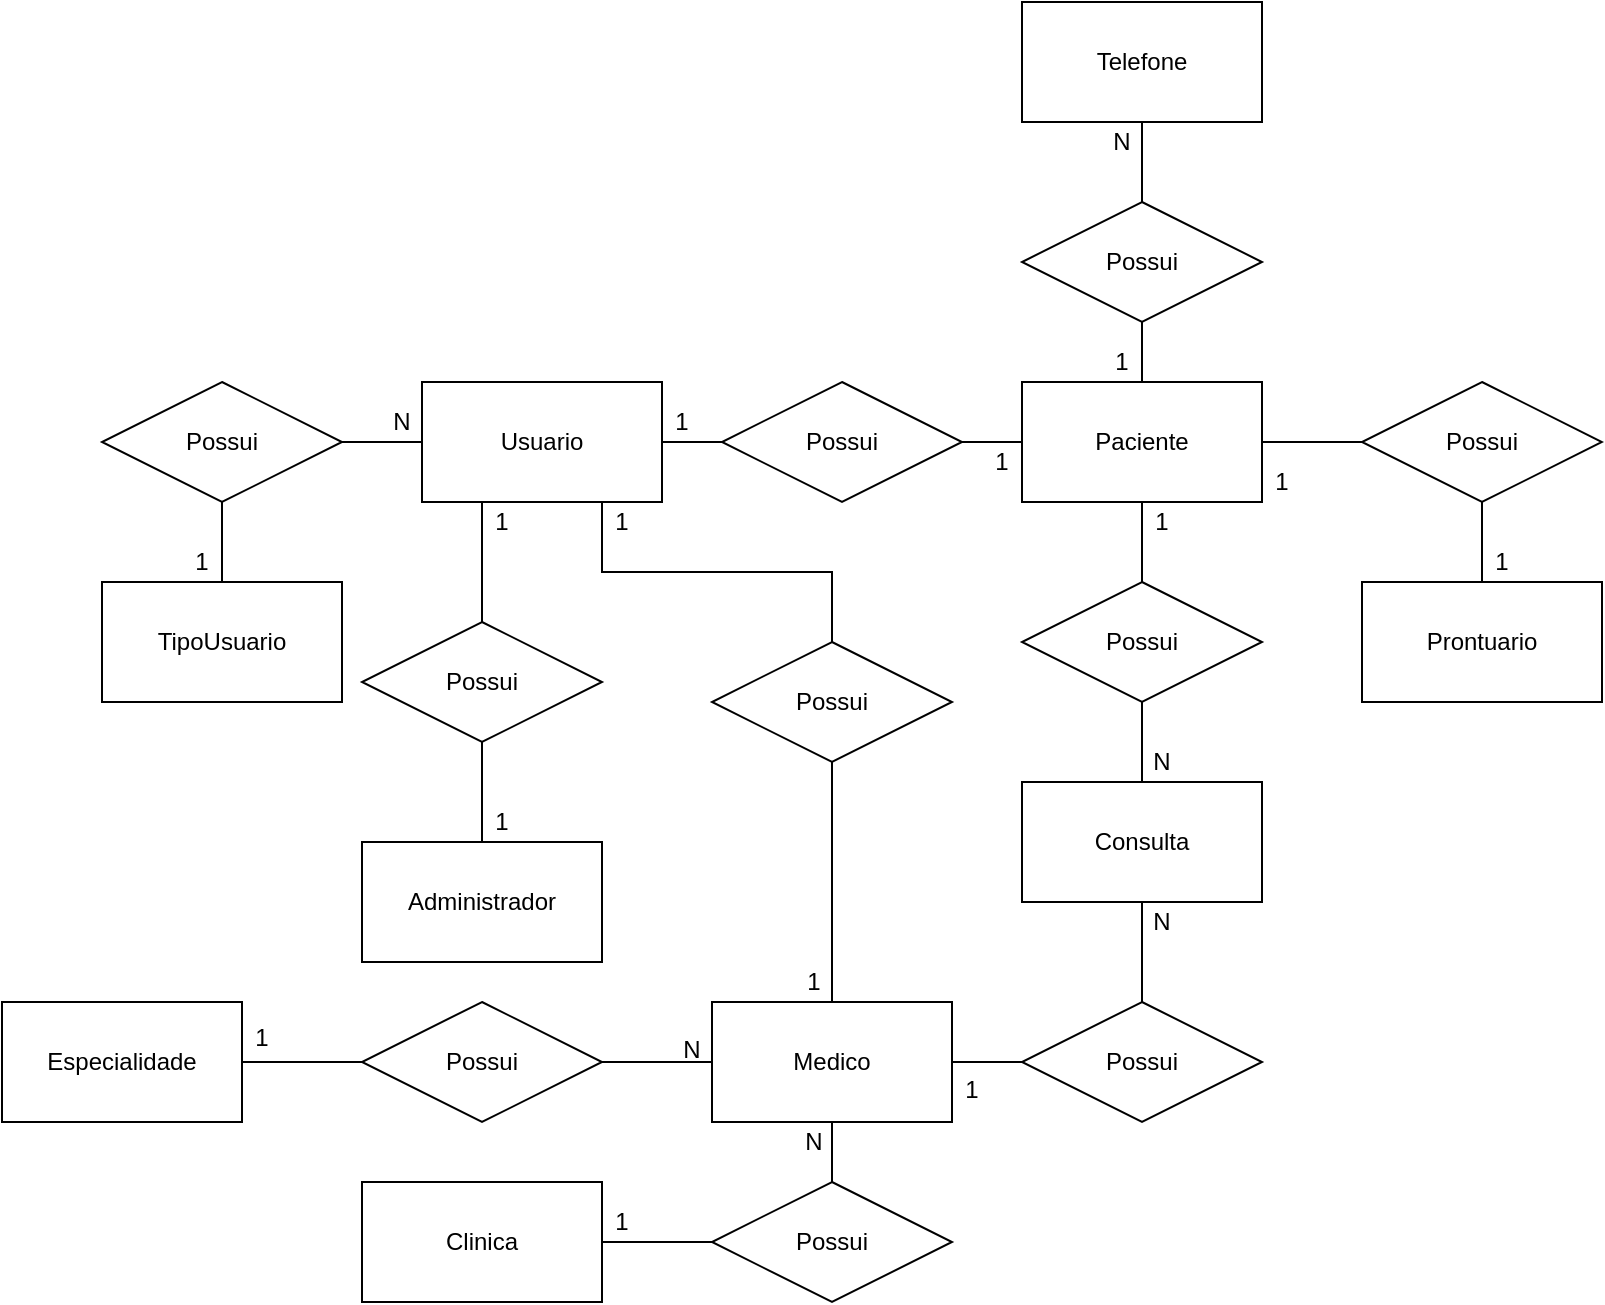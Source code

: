 <mxfile version="15.2.9" type="device" pages="2"><diagram id="CRH00cqZpjelqlaNUx9W" name="Conceitual"><mxGraphModel dx="1038" dy="1406" grid="1" gridSize="10" guides="1" tooltips="1" connect="1" arrows="1" fold="1" page="1" pageScale="1" pageWidth="1169" pageHeight="827" background="#ffffff" math="0" shadow="0"><root><mxCell id="0"/><mxCell id="1" parent="0"/><mxCell id="_Y_zSE_eMV2i-hCMlSyX-4" style="edgeStyle=orthogonalEdgeStyle;rounded=0;orthogonalLoop=1;jettySize=auto;html=1;endArrow=none;endFill=0;" parent="1" source="_Y_zSE_eMV2i-hCMlSyX-1" target="_Y_zSE_eMV2i-hCMlSyX-3" edge="1"><mxGeometry relative="1" as="geometry"/></mxCell><mxCell id="_Y_zSE_eMV2i-hCMlSyX-15" style="edgeStyle=orthogonalEdgeStyle;rounded=0;orthogonalLoop=1;jettySize=auto;html=1;entryX=0;entryY=0.5;entryDx=0;entryDy=0;endArrow=none;endFill=0;" parent="1" source="_Y_zSE_eMV2i-hCMlSyX-1" target="_Y_zSE_eMV2i-hCMlSyX-10" edge="1"><mxGeometry relative="1" as="geometry"/></mxCell><mxCell id="_Y_zSE_eMV2i-hCMlSyX-1" value="Paciente" style="rounded=0;whiteSpace=wrap;html=1;" parent="1" vertex="1"><mxGeometry x="600" y="70" width="120" height="60" as="geometry"/></mxCell><mxCell id="_Y_zSE_eMV2i-hCMlSyX-6" style="edgeStyle=orthogonalEdgeStyle;rounded=0;orthogonalLoop=1;jettySize=auto;html=1;exitX=0.5;exitY=1;exitDx=0;exitDy=0;endArrow=none;endFill=0;" parent="1" source="_Y_zSE_eMV2i-hCMlSyX-3" target="_Y_zSE_eMV2i-hCMlSyX-5" edge="1"><mxGeometry relative="1" as="geometry"/></mxCell><mxCell id="_Y_zSE_eMV2i-hCMlSyX-3" value="Possui" style="shape=rhombus;perimeter=rhombusPerimeter;whiteSpace=wrap;html=1;align=center;" parent="1" vertex="1"><mxGeometry x="600" y="170" width="120" height="60" as="geometry"/></mxCell><mxCell id="_Y_zSE_eMV2i-hCMlSyX-19" style="edgeStyle=orthogonalEdgeStyle;rounded=0;orthogonalLoop=1;jettySize=auto;html=1;exitX=0.5;exitY=1;exitDx=0;exitDy=0;entryX=0.5;entryY=0;entryDx=0;entryDy=0;endArrow=none;endFill=0;" parent="1" source="_Y_zSE_eMV2i-hCMlSyX-5" target="_Y_zSE_eMV2i-hCMlSyX-17" edge="1"><mxGeometry relative="1" as="geometry"/></mxCell><mxCell id="_Y_zSE_eMV2i-hCMlSyX-5" value="Consulta" style="rounded=0;whiteSpace=wrap;html=1;" parent="1" vertex="1"><mxGeometry x="600" y="270" width="120" height="60" as="geometry"/></mxCell><mxCell id="_Y_zSE_eMV2i-hCMlSyX-7" value="1" style="text;html=1;strokeColor=none;fillColor=none;align=center;verticalAlign=middle;whiteSpace=wrap;rounded=0;" parent="1" vertex="1"><mxGeometry x="660" y="130" width="20" height="20" as="geometry"/></mxCell><mxCell id="_Y_zSE_eMV2i-hCMlSyX-8" value="N" style="text;html=1;strokeColor=none;fillColor=none;align=center;verticalAlign=middle;whiteSpace=wrap;rounded=0;" parent="1" vertex="1"><mxGeometry x="660" y="250" width="20" height="20" as="geometry"/></mxCell><mxCell id="_Y_zSE_eMV2i-hCMlSyX-10" value="Possui" style="shape=rhombus;perimeter=rhombusPerimeter;whiteSpace=wrap;html=1;align=center;" parent="1" vertex="1"><mxGeometry x="770" y="70" width="120" height="60" as="geometry"/></mxCell><mxCell id="_Y_zSE_eMV2i-hCMlSyX-11" value="1" style="text;html=1;strokeColor=none;fillColor=none;align=center;verticalAlign=middle;whiteSpace=wrap;rounded=0;" parent="1" vertex="1"><mxGeometry x="830" y="150" width="20" height="20" as="geometry"/></mxCell><mxCell id="_Y_zSE_eMV2i-hCMlSyX-13" style="edgeStyle=orthogonalEdgeStyle;rounded=0;orthogonalLoop=1;jettySize=auto;html=1;exitX=0.5;exitY=0;exitDx=0;exitDy=0;endArrow=none;endFill=0;" parent="1" source="_Y_zSE_eMV2i-hCMlSyX-12" target="_Y_zSE_eMV2i-hCMlSyX-10" edge="1"><mxGeometry relative="1" as="geometry"/></mxCell><mxCell id="_Y_zSE_eMV2i-hCMlSyX-12" value="Prontuario" style="rounded=0;whiteSpace=wrap;html=1;" parent="1" vertex="1"><mxGeometry x="770" y="170" width="120" height="60" as="geometry"/></mxCell><mxCell id="_Y_zSE_eMV2i-hCMlSyX-14" value="1" style="text;html=1;strokeColor=none;fillColor=none;align=center;verticalAlign=middle;whiteSpace=wrap;rounded=0;" parent="1" vertex="1"><mxGeometry x="720" y="110" width="20" height="20" as="geometry"/></mxCell><mxCell id="_Y_zSE_eMV2i-hCMlSyX-31" style="edgeStyle=orthogonalEdgeStyle;rounded=0;orthogonalLoop=1;jettySize=auto;html=1;exitX=0;exitY=0.5;exitDx=0;exitDy=0;entryX=0;entryY=0;entryDx=0;entryDy=0;endArrow=none;endFill=0;" parent="1" source="_Y_zSE_eMV2i-hCMlSyX-17" target="_Y_zSE_eMV2i-hCMlSyX-23" edge="1"><mxGeometry relative="1" as="geometry"/></mxCell><mxCell id="_Y_zSE_eMV2i-hCMlSyX-17" value="Possui" style="shape=rhombus;perimeter=rhombusPerimeter;whiteSpace=wrap;html=1;align=center;" parent="1" vertex="1"><mxGeometry x="600" y="380" width="120" height="60" as="geometry"/></mxCell><mxCell id="mjekAyeOdQokTgsSQUsq-2" style="edgeStyle=orthogonalEdgeStyle;rounded=0;orthogonalLoop=1;jettySize=auto;html=1;entryX=1;entryY=0.5;entryDx=0;entryDy=0;endArrow=none;endFill=0;startArrow=none;" parent="1" source="_Y_zSE_eMV2i-hCMlSyX-21" target="mjekAyeOdQokTgsSQUsq-1" edge="1"><mxGeometry relative="1" as="geometry"/></mxCell><mxCell id="_Y_zSE_eMV2i-hCMlSyX-21" value="Medico" style="rounded=0;whiteSpace=wrap;html=1;" parent="1" vertex="1"><mxGeometry x="445" y="380" width="120" height="60" as="geometry"/></mxCell><mxCell id="_Y_zSE_eMV2i-hCMlSyX-22" value="N" style="text;html=1;strokeColor=none;fillColor=none;align=center;verticalAlign=middle;whiteSpace=wrap;rounded=0;" parent="1" vertex="1"><mxGeometry x="660" y="330" width="20" height="20" as="geometry"/></mxCell><mxCell id="_Y_zSE_eMV2i-hCMlSyX-23" value="1" style="text;html=1;strokeColor=none;fillColor=none;align=center;verticalAlign=middle;whiteSpace=wrap;rounded=0;" parent="1" vertex="1"><mxGeometry x="565" y="414" width="20" height="20" as="geometry"/></mxCell><mxCell id="_Y_zSE_eMV2i-hCMlSyX-25" style="edgeStyle=orthogonalEdgeStyle;rounded=0;orthogonalLoop=1;jettySize=auto;html=1;entryX=0.5;entryY=1;entryDx=0;entryDy=0;endArrow=none;endFill=0;startArrow=none;" parent="1" source="_Y_zSE_eMV2i-hCMlSyX-26" target="_Y_zSE_eMV2i-hCMlSyX-21" edge="1"><mxGeometry relative="1" as="geometry"/></mxCell><mxCell id="_Y_zSE_eMV2i-hCMlSyX-24" value="Clinica" style="rounded=0;whiteSpace=wrap;html=1;" parent="1" vertex="1"><mxGeometry x="270" y="470" width="120" height="60" as="geometry"/></mxCell><mxCell id="_Y_zSE_eMV2i-hCMlSyX-26" value="Possui" style="shape=rhombus;perimeter=rhombusPerimeter;whiteSpace=wrap;html=1;align=center;" parent="1" vertex="1"><mxGeometry x="445" y="470" width="120" height="60" as="geometry"/></mxCell><mxCell id="_Y_zSE_eMV2i-hCMlSyX-27" value="" style="edgeStyle=orthogonalEdgeStyle;rounded=0;orthogonalLoop=1;jettySize=auto;html=1;entryX=0;entryY=0.5;entryDx=0;entryDy=0;endArrow=none;endFill=0;" parent="1" source="_Y_zSE_eMV2i-hCMlSyX-24" target="_Y_zSE_eMV2i-hCMlSyX-26" edge="1"><mxGeometry relative="1" as="geometry"><mxPoint x="370" y="480" as="sourcePoint"/><mxPoint x="600" y="480" as="targetPoint"/></mxGeometry></mxCell><mxCell id="_Y_zSE_eMV2i-hCMlSyX-28" value="1" style="text;html=1;strokeColor=none;fillColor=none;align=center;verticalAlign=middle;whiteSpace=wrap;rounded=0;" parent="1" vertex="1"><mxGeometry x="390" y="480" width="20" height="20" as="geometry"/></mxCell><mxCell id="_Y_zSE_eMV2i-hCMlSyX-30" value="N" style="text;html=1;strokeColor=none;fillColor=none;align=center;verticalAlign=middle;whiteSpace=wrap;rounded=0;" parent="1" vertex="1"><mxGeometry x="486" y="440" width="20" height="20" as="geometry"/></mxCell><mxCell id="_Y_zSE_eMV2i-hCMlSyX-35" style="edgeStyle=orthogonalEdgeStyle;rounded=0;orthogonalLoop=1;jettySize=auto;html=1;exitX=0.5;exitY=0;exitDx=0;exitDy=0;entryX=0.5;entryY=1;entryDx=0;entryDy=0;endArrow=none;endFill=0;" parent="1" source="_Y_zSE_eMV2i-hCMlSyX-32" target="_Y_zSE_eMV2i-hCMlSyX-34" edge="1"><mxGeometry relative="1" as="geometry"/></mxCell><mxCell id="_Y_zSE_eMV2i-hCMlSyX-32" value="TipoUsuario" style="rounded=0;whiteSpace=wrap;html=1;" parent="1" vertex="1"><mxGeometry x="140" y="170" width="120" height="60" as="geometry"/></mxCell><mxCell id="_Y_zSE_eMV2i-hCMlSyX-40" style="edgeStyle=orthogonalEdgeStyle;rounded=0;orthogonalLoop=1;jettySize=auto;html=1;endArrow=none;endFill=0;" parent="1" source="_Y_zSE_eMV2i-hCMlSyX-34" target="_Y_zSE_eMV2i-hCMlSyX-39" edge="1"><mxGeometry relative="1" as="geometry"/></mxCell><mxCell id="_Y_zSE_eMV2i-hCMlSyX-34" value="Possui" style="shape=rhombus;perimeter=rhombusPerimeter;whiteSpace=wrap;html=1;align=center;" parent="1" vertex="1"><mxGeometry x="140" y="70" width="120" height="60" as="geometry"/></mxCell><mxCell id="_Y_zSE_eMV2i-hCMlSyX-38" value="N" style="text;html=1;strokeColor=none;fillColor=none;align=center;verticalAlign=middle;whiteSpace=wrap;rounded=0;" parent="1" vertex="1"><mxGeometry x="280" y="80" width="20" height="20" as="geometry"/></mxCell><mxCell id="_Y_zSE_eMV2i-hCMlSyX-43" style="edgeStyle=orthogonalEdgeStyle;rounded=0;orthogonalLoop=1;jettySize=auto;html=1;exitX=1;exitY=0.5;exitDx=0;exitDy=0;entryX=0;entryY=0.5;entryDx=0;entryDy=0;endArrow=none;endFill=0;" parent="1" source="_Y_zSE_eMV2i-hCMlSyX-39" target="_Y_zSE_eMV2i-hCMlSyX-42" edge="1"><mxGeometry relative="1" as="geometry"/></mxCell><mxCell id="_Y_zSE_eMV2i-hCMlSyX-47" style="edgeStyle=orthogonalEdgeStyle;rounded=0;orthogonalLoop=1;jettySize=auto;html=1;exitX=0.5;exitY=1;exitDx=0;exitDy=0;entryX=0.5;entryY=0;entryDx=0;entryDy=0;endArrow=none;endFill=0;startArrow=none;" parent="1" source="_Y_zSE_eMV2i-hCMlSyX-48" target="_Y_zSE_eMV2i-hCMlSyX-21" edge="1"><mxGeometry relative="1" as="geometry"/></mxCell><mxCell id="_Y_zSE_eMV2i-hCMlSyX-53" style="edgeStyle=orthogonalEdgeStyle;rounded=0;orthogonalLoop=1;jettySize=auto;html=1;exitX=0.25;exitY=1;exitDx=0;exitDy=0;endArrow=none;endFill=0;" parent="1" source="_Y_zSE_eMV2i-hCMlSyX-39" edge="1"><mxGeometry relative="1" as="geometry"><mxPoint x="330" y="190" as="targetPoint"/></mxGeometry></mxCell><mxCell id="KBYAU1dapCMyFn9GLeLu-2" style="edgeStyle=orthogonalEdgeStyle;rounded=0;orthogonalLoop=1;jettySize=auto;html=1;entryX=0.5;entryY=1;entryDx=0;entryDy=0;endArrow=none;endFill=0;" edge="1" parent="1" target="KBYAU1dapCMyFn9GLeLu-1"><mxGeometry relative="1" as="geometry"><mxPoint x="660" y="70" as="sourcePoint"/></mxGeometry></mxCell><mxCell id="_Y_zSE_eMV2i-hCMlSyX-39" value="Usuario" style="rounded=0;whiteSpace=wrap;html=1;" parent="1" vertex="1"><mxGeometry x="300" y="70" width="120" height="60" as="geometry"/></mxCell><mxCell id="_Y_zSE_eMV2i-hCMlSyX-41" value="1" style="text;html=1;strokeColor=none;fillColor=none;align=center;verticalAlign=middle;whiteSpace=wrap;rounded=0;" parent="1" vertex="1"><mxGeometry x="180" y="150" width="20" height="20" as="geometry"/></mxCell><mxCell id="_Y_zSE_eMV2i-hCMlSyX-44" style="edgeStyle=orthogonalEdgeStyle;rounded=0;orthogonalLoop=1;jettySize=auto;html=1;exitX=1;exitY=0.5;exitDx=0;exitDy=0;entryX=0;entryY=0.5;entryDx=0;entryDy=0;endArrow=none;endFill=0;" parent="1" source="_Y_zSE_eMV2i-hCMlSyX-42" target="_Y_zSE_eMV2i-hCMlSyX-1" edge="1"><mxGeometry relative="1" as="geometry"/></mxCell><mxCell id="_Y_zSE_eMV2i-hCMlSyX-42" value="Possui" style="shape=rhombus;perimeter=rhombusPerimeter;whiteSpace=wrap;html=1;align=center;" parent="1" vertex="1"><mxGeometry x="450" y="70" width="120" height="60" as="geometry"/></mxCell><mxCell id="_Y_zSE_eMV2i-hCMlSyX-46" value="1" style="text;html=1;strokeColor=none;fillColor=none;align=center;verticalAlign=middle;whiteSpace=wrap;rounded=0;" parent="1" vertex="1"><mxGeometry x="420" y="80" width="20" height="20" as="geometry"/></mxCell><mxCell id="_Y_zSE_eMV2i-hCMlSyX-48" value="Possui" style="shape=rhombus;perimeter=rhombusPerimeter;whiteSpace=wrap;html=1;align=center;" parent="1" vertex="1"><mxGeometry x="445" y="200" width="120" height="60" as="geometry"/></mxCell><mxCell id="_Y_zSE_eMV2i-hCMlSyX-49" value="" style="edgeStyle=orthogonalEdgeStyle;rounded=0;orthogonalLoop=1;jettySize=auto;html=1;exitX=0.75;exitY=1;exitDx=0;exitDy=0;entryX=0.5;entryY=0;entryDx=0;entryDy=0;endArrow=none;endFill=0;" parent="1" source="_Y_zSE_eMV2i-hCMlSyX-39" target="_Y_zSE_eMV2i-hCMlSyX-48" edge="1"><mxGeometry relative="1" as="geometry"><mxPoint x="420" y="130" as="sourcePoint"/><mxPoint x="505" y="360" as="targetPoint"/></mxGeometry></mxCell><mxCell id="_Y_zSE_eMV2i-hCMlSyX-50" value="1" style="text;html=1;strokeColor=none;fillColor=none;align=center;verticalAlign=middle;whiteSpace=wrap;rounded=0;" parent="1" vertex="1"><mxGeometry x="390" y="130" width="20" height="20" as="geometry"/></mxCell><mxCell id="_Y_zSE_eMV2i-hCMlSyX-55" style="edgeStyle=orthogonalEdgeStyle;rounded=0;orthogonalLoop=1;jettySize=auto;html=1;exitX=0.5;exitY=1;exitDx=0;exitDy=0;endArrow=none;endFill=0;" parent="1" source="_Y_zSE_eMV2i-hCMlSyX-54" edge="1"><mxGeometry relative="1" as="geometry"><mxPoint x="330" y="300" as="targetPoint"/></mxGeometry></mxCell><mxCell id="_Y_zSE_eMV2i-hCMlSyX-54" value="Possui" style="shape=rhombus;perimeter=rhombusPerimeter;whiteSpace=wrap;html=1;align=center;" parent="1" vertex="1"><mxGeometry x="270" y="190" width="120" height="60" as="geometry"/></mxCell><mxCell id="_Y_zSE_eMV2i-hCMlSyX-56" value="Administrador" style="rounded=0;whiteSpace=wrap;html=1;" parent="1" vertex="1"><mxGeometry x="270" y="300" width="120" height="60" as="geometry"/></mxCell><mxCell id="_Y_zSE_eMV2i-hCMlSyX-57" value="1" style="text;html=1;strokeColor=none;fillColor=none;align=center;verticalAlign=middle;whiteSpace=wrap;rounded=0;" parent="1" vertex="1"><mxGeometry x="330" y="130" width="20" height="20" as="geometry"/></mxCell><mxCell id="OZkUHhYLlaFIseUIXmgZ-1" value="1" style="text;html=1;strokeColor=none;fillColor=none;align=center;verticalAlign=middle;whiteSpace=wrap;rounded=0;" parent="1" vertex="1"><mxGeometry x="330" y="280" width="20" height="20" as="geometry"/></mxCell><mxCell id="OZkUHhYLlaFIseUIXmgZ-2" value="1" style="text;html=1;strokeColor=none;fillColor=none;align=center;verticalAlign=middle;whiteSpace=wrap;rounded=0;" parent="1" vertex="1"><mxGeometry x="486" y="360" width="20" height="20" as="geometry"/></mxCell><mxCell id="OZkUHhYLlaFIseUIXmgZ-3" value="1" style="text;html=1;strokeColor=none;fillColor=none;align=center;verticalAlign=middle;whiteSpace=wrap;rounded=0;" parent="1" vertex="1"><mxGeometry x="580" y="100" width="20" height="20" as="geometry"/></mxCell><mxCell id="fI9ycWn9zS56teOjFZmP-4" style="edgeStyle=orthogonalEdgeStyle;rounded=0;orthogonalLoop=1;jettySize=auto;html=1;exitX=0;exitY=0.5;exitDx=0;exitDy=0;entryX=1;entryY=0.5;entryDx=0;entryDy=0;endArrow=none;endFill=0;" parent="1" source="mjekAyeOdQokTgsSQUsq-1" target="fI9ycWn9zS56teOjFZmP-3" edge="1"><mxGeometry relative="1" as="geometry"/></mxCell><mxCell id="mjekAyeOdQokTgsSQUsq-1" value="Possui" style="shape=rhombus;perimeter=rhombusPerimeter;whiteSpace=wrap;html=1;align=center;" parent="1" vertex="1"><mxGeometry x="270" y="380" width="120" height="60" as="geometry"/></mxCell><mxCell id="fI9ycWn9zS56teOjFZmP-1" value="N" style="text;html=1;strokeColor=none;fillColor=none;align=center;verticalAlign=middle;whiteSpace=wrap;rounded=0;" parent="1" vertex="1"><mxGeometry x="425" y="394" width="20" height="20" as="geometry"/></mxCell><mxCell id="fI9ycWn9zS56teOjFZmP-2" value="" style="edgeStyle=orthogonalEdgeStyle;rounded=0;orthogonalLoop=1;jettySize=auto;html=1;exitX=0;exitY=0.5;exitDx=0;exitDy=0;entryX=1;entryY=0.5;entryDx=0;entryDy=0;endArrow=none;endFill=0;" parent="1" source="_Y_zSE_eMV2i-hCMlSyX-21" target="fI9ycWn9zS56teOjFZmP-1" edge="1"><mxGeometry relative="1" as="geometry"><mxPoint x="445" y="410" as="sourcePoint"/><mxPoint x="390" y="410" as="targetPoint"/></mxGeometry></mxCell><mxCell id="fI9ycWn9zS56teOjFZmP-3" value="Especialidade" style="rounded=0;whiteSpace=wrap;html=1;" parent="1" vertex="1"><mxGeometry x="90" y="380" width="120" height="60" as="geometry"/></mxCell><mxCell id="fI9ycWn9zS56teOjFZmP-5" value="1" style="text;html=1;strokeColor=none;fillColor=none;align=center;verticalAlign=middle;whiteSpace=wrap;rounded=0;" parent="1" vertex="1"><mxGeometry x="210" y="388" width="20" height="20" as="geometry"/></mxCell><mxCell id="KBYAU1dapCMyFn9GLeLu-5" style="edgeStyle=orthogonalEdgeStyle;rounded=0;orthogonalLoop=1;jettySize=auto;html=1;exitX=0.5;exitY=0;exitDx=0;exitDy=0;entryX=0.5;entryY=1;entryDx=0;entryDy=0;endArrow=none;endFill=0;" edge="1" parent="1" source="KBYAU1dapCMyFn9GLeLu-1" target="KBYAU1dapCMyFn9GLeLu-4"><mxGeometry relative="1" as="geometry"/></mxCell><mxCell id="KBYAU1dapCMyFn9GLeLu-1" value="Possui" style="shape=rhombus;perimeter=rhombusPerimeter;whiteSpace=wrap;html=1;align=center;" vertex="1" parent="1"><mxGeometry x="600" y="-20" width="120" height="60" as="geometry"/></mxCell><mxCell id="KBYAU1dapCMyFn9GLeLu-3" value="1" style="text;html=1;strokeColor=none;fillColor=none;align=center;verticalAlign=middle;whiteSpace=wrap;rounded=0;" vertex="1" parent="1"><mxGeometry x="640" y="50" width="20" height="20" as="geometry"/></mxCell><mxCell id="KBYAU1dapCMyFn9GLeLu-4" value="Telefone" style="rounded=0;whiteSpace=wrap;html=1;" vertex="1" parent="1"><mxGeometry x="600" y="-120" width="120" height="60" as="geometry"/></mxCell><mxCell id="KBYAU1dapCMyFn9GLeLu-6" value="N" style="text;html=1;strokeColor=none;fillColor=none;align=center;verticalAlign=middle;whiteSpace=wrap;rounded=0;" vertex="1" parent="1"><mxGeometry x="640" y="-60" width="20" height="20" as="geometry"/></mxCell></root></mxGraphModel></diagram><diagram id="LVxQ3uv5JxD9F36sbKYs" name="Lógico"><mxGraphModel dx="1038" dy="579" grid="1" gridSize="10" guides="1" tooltips="1" connect="1" arrows="1" fold="1" page="1" pageScale="1" pageWidth="1169" pageHeight="827" math="0" shadow="0"><root><mxCell id="sbISARJJb87Rv9m0t-6Y-0"/><mxCell id="sbISARJJb87Rv9m0t-6Y-1" parent="sbISARJJb87Rv9m0t-6Y-0"/><mxCell id="e2zHsVtQXHunpIIxK2aL-0" value="Usuario" style="shape=table;startSize=30;container=1;collapsible=1;childLayout=tableLayout;fixedRows=1;rowLines=0;fontStyle=1;align=center;resizeLast=1;" parent="sbISARJJb87Rv9m0t-6Y-1" vertex="1"><mxGeometry x="250" y="85" width="180" height="185" as="geometry"/></mxCell><mxCell id="O8OaAaEB9MPqy4YmEuB6-0" value="" style="shape=partialRectangle;collapsible=0;dropTarget=0;pointerEvents=0;fillColor=none;top=0;left=0;bottom=0;right=0;points=[[0,0.5],[1,0.5]];portConstraint=eastwest;" parent="e2zHsVtQXHunpIIxK2aL-0" vertex="1"><mxGeometry y="30" width="180" height="30" as="geometry"/></mxCell><mxCell id="O8OaAaEB9MPqy4YmEuB6-1" value="FK" style="shape=partialRectangle;connectable=0;fillColor=none;top=0;left=0;bottom=0;right=0;fontStyle=1;overflow=hidden;" parent="O8OaAaEB9MPqy4YmEuB6-0" vertex="1"><mxGeometry width="30" height="30" as="geometry"><mxRectangle width="30" height="30" as="alternateBounds"/></mxGeometry></mxCell><mxCell id="O8OaAaEB9MPqy4YmEuB6-2" value="idTipoUser" style="shape=partialRectangle;connectable=0;fillColor=none;top=0;left=0;bottom=0;right=0;align=left;spacingLeft=6;fontStyle=1;overflow=hidden;" parent="O8OaAaEB9MPqy4YmEuB6-0" vertex="1"><mxGeometry x="30" width="150" height="30" as="geometry"><mxRectangle width="150" height="30" as="alternateBounds"/></mxGeometry></mxCell><mxCell id="e2zHsVtQXHunpIIxK2aL-1" value="" style="shape=partialRectangle;collapsible=0;dropTarget=0;pointerEvents=0;fillColor=none;top=0;left=0;bottom=1;right=0;points=[[0,0.5],[1,0.5]];portConstraint=eastwest;" parent="e2zHsVtQXHunpIIxK2aL-0" vertex="1"><mxGeometry y="60" width="180" height="55" as="geometry"/></mxCell><mxCell id="e2zHsVtQXHunpIIxK2aL-2" value="PK" style="shape=partialRectangle;connectable=0;fillColor=none;top=0;left=0;bottom=0;right=0;fontStyle=1;overflow=hidden;" parent="e2zHsVtQXHunpIIxK2aL-1" vertex="1"><mxGeometry width="30" height="55" as="geometry"><mxRectangle width="30" height="55" as="alternateBounds"/></mxGeometry></mxCell><mxCell id="e2zHsVtQXHunpIIxK2aL-3" value="idUsuario" style="shape=partialRectangle;connectable=0;fillColor=none;top=0;left=0;bottom=0;right=0;align=left;spacingLeft=6;fontStyle=1;overflow=hidden;" parent="e2zHsVtQXHunpIIxK2aL-1" vertex="1"><mxGeometry x="30" width="150" height="55" as="geometry"><mxRectangle width="150" height="55" as="alternateBounds"/></mxGeometry></mxCell><mxCell id="e2zHsVtQXHunpIIxK2aL-4" value="" style="shape=partialRectangle;collapsible=0;dropTarget=0;pointerEvents=0;fillColor=none;top=0;left=0;bottom=0;right=0;points=[[0,0.5],[1,0.5]];portConstraint=eastwest;" parent="e2zHsVtQXHunpIIxK2aL-0" vertex="1"><mxGeometry y="115" width="180" height="30" as="geometry"/></mxCell><mxCell id="e2zHsVtQXHunpIIxK2aL-5" value="" style="shape=partialRectangle;connectable=0;fillColor=none;top=0;left=0;bottom=0;right=0;editable=1;overflow=hidden;" parent="e2zHsVtQXHunpIIxK2aL-4" vertex="1"><mxGeometry width="30" height="30" as="geometry"><mxRectangle width="30" height="30" as="alternateBounds"/></mxGeometry></mxCell><mxCell id="e2zHsVtQXHunpIIxK2aL-6" value="Nome" style="shape=partialRectangle;connectable=0;fillColor=none;top=0;left=0;bottom=0;right=0;align=left;spacingLeft=6;overflow=hidden;" parent="e2zHsVtQXHunpIIxK2aL-4" vertex="1"><mxGeometry x="30" width="150" height="30" as="geometry"><mxRectangle width="150" height="30" as="alternateBounds"/></mxGeometry></mxCell><mxCell id="DxWlTs0dTSHoaRQKotkJ-10" value="" style="shape=partialRectangle;collapsible=0;dropTarget=0;pointerEvents=0;fillColor=none;top=0;left=0;bottom=0;right=0;points=[[0,0.5],[1,0.5]];portConstraint=eastwest;" parent="e2zHsVtQXHunpIIxK2aL-0" vertex="1"><mxGeometry y="145" width="180" height="30" as="geometry"/></mxCell><mxCell id="DxWlTs0dTSHoaRQKotkJ-11" value="" style="shape=partialRectangle;connectable=0;fillColor=none;top=0;left=0;bottom=0;right=0;editable=1;overflow=hidden;" parent="DxWlTs0dTSHoaRQKotkJ-10" vertex="1"><mxGeometry width="30" height="30" as="geometry"><mxRectangle width="30" height="30" as="alternateBounds"/></mxGeometry></mxCell><mxCell id="DxWlTs0dTSHoaRQKotkJ-12" value="Email" style="shape=partialRectangle;connectable=0;fillColor=none;top=0;left=0;bottom=0;right=0;align=left;spacingLeft=6;overflow=hidden;" parent="DxWlTs0dTSHoaRQKotkJ-10" vertex="1"><mxGeometry x="30" width="150" height="30" as="geometry"><mxRectangle width="150" height="30" as="alternateBounds"/></mxGeometry></mxCell><mxCell id="O8OaAaEB9MPqy4YmEuB6-3" value="TipoUsuario" style="shape=table;startSize=30;container=1;collapsible=1;childLayout=tableLayout;fixedRows=1;rowLines=0;fontStyle=1;align=center;resizeLast=1;" parent="sbISARJJb87Rv9m0t-6Y-1" vertex="1"><mxGeometry x="10" y="175" width="180" height="100" as="geometry"/></mxCell><mxCell id="O8OaAaEB9MPqy4YmEuB6-7" value="" style="shape=partialRectangle;collapsible=0;dropTarget=0;pointerEvents=0;fillColor=none;top=0;left=0;bottom=1;right=0;points=[[0,0.5],[1,0.5]];portConstraint=eastwest;" parent="O8OaAaEB9MPqy4YmEuB6-3" vertex="1"><mxGeometry y="30" width="180" height="30" as="geometry"/></mxCell><mxCell id="O8OaAaEB9MPqy4YmEuB6-8" value="PK" style="shape=partialRectangle;connectable=0;fillColor=none;top=0;left=0;bottom=0;right=0;fontStyle=1;overflow=hidden;" parent="O8OaAaEB9MPqy4YmEuB6-7" vertex="1"><mxGeometry width="30" height="30" as="geometry"><mxRectangle width="30" height="30" as="alternateBounds"/></mxGeometry></mxCell><mxCell id="O8OaAaEB9MPqy4YmEuB6-9" value="idTipoUser" style="shape=partialRectangle;connectable=0;fillColor=none;top=0;left=0;bottom=0;right=0;align=left;spacingLeft=6;fontStyle=1;overflow=hidden;" parent="O8OaAaEB9MPqy4YmEuB6-7" vertex="1"><mxGeometry x="30" width="150" height="30" as="geometry"><mxRectangle width="150" height="30" as="alternateBounds"/></mxGeometry></mxCell><mxCell id="O8OaAaEB9MPqy4YmEuB6-10" value="" style="shape=partialRectangle;collapsible=0;dropTarget=0;pointerEvents=0;fillColor=none;top=0;left=0;bottom=0;right=0;points=[[0,0.5],[1,0.5]];portConstraint=eastwest;" parent="O8OaAaEB9MPqy4YmEuB6-3" vertex="1"><mxGeometry y="60" width="180" height="40" as="geometry"/></mxCell><mxCell id="O8OaAaEB9MPqy4YmEuB6-11" value="" style="shape=partialRectangle;connectable=0;fillColor=none;top=0;left=0;bottom=0;right=0;editable=1;overflow=hidden;" parent="O8OaAaEB9MPqy4YmEuB6-10" vertex="1"><mxGeometry width="30" height="40" as="geometry"><mxRectangle width="30" height="40" as="alternateBounds"/></mxGeometry></mxCell><mxCell id="O8OaAaEB9MPqy4YmEuB6-12" value="Tipo" style="shape=partialRectangle;connectable=0;fillColor=none;top=0;left=0;bottom=0;right=0;align=left;spacingLeft=6;overflow=hidden;" parent="O8OaAaEB9MPqy4YmEuB6-10" vertex="1"><mxGeometry x="30" width="150" height="40" as="geometry"><mxRectangle width="150" height="40" as="alternateBounds"/></mxGeometry></mxCell><mxCell id="O8OaAaEB9MPqy4YmEuB6-37" value="" style="edgeStyle=entityRelationEdgeStyle;fontSize=12;html=1;endArrow=ERoneToMany;exitX=1;exitY=0.5;exitDx=0;exitDy=0;" parent="sbISARJJb87Rv9m0t-6Y-1" source="O8OaAaEB9MPqy4YmEuB6-7" target="O8OaAaEB9MPqy4YmEuB6-0" edge="1"><mxGeometry width="100" height="100" relative="1" as="geometry"><mxPoint x="50" y="340" as="sourcePoint"/><mxPoint x="150" y="240" as="targetPoint"/></mxGeometry></mxCell><mxCell id="wtH_2S1F_Ypl17lYm97r-7" value="Administrador" style="shape=table;startSize=30;container=1;collapsible=1;childLayout=tableLayout;fixedRows=1;rowLines=0;fontStyle=1;align=center;resizeLast=1;" parent="sbISARJJb87Rv9m0t-6Y-1" vertex="1"><mxGeometry x="500" y="40" width="180" height="100" as="geometry"/></mxCell><mxCell id="wtH_2S1F_Ypl17lYm97r-8" value="" style="shape=partialRectangle;collapsible=0;dropTarget=0;pointerEvents=0;fillColor=none;top=0;left=0;bottom=0;right=0;points=[[0,0.5],[1,0.5]];portConstraint=eastwest;" parent="wtH_2S1F_Ypl17lYm97r-7" vertex="1"><mxGeometry y="30" width="180" height="30" as="geometry"/></mxCell><mxCell id="wtH_2S1F_Ypl17lYm97r-9" value="FK" style="shape=partialRectangle;connectable=0;fillColor=none;top=0;left=0;bottom=0;right=0;fontStyle=1;overflow=hidden;" parent="wtH_2S1F_Ypl17lYm97r-8" vertex="1"><mxGeometry width="30" height="30" as="geometry"><mxRectangle width="30" height="30" as="alternateBounds"/></mxGeometry></mxCell><mxCell id="wtH_2S1F_Ypl17lYm97r-10" value="idUsuario" style="shape=partialRectangle;connectable=0;fillColor=none;top=0;left=0;bottom=0;right=0;align=left;spacingLeft=6;fontStyle=1;overflow=hidden;" parent="wtH_2S1F_Ypl17lYm97r-8" vertex="1"><mxGeometry x="30" width="150" height="30" as="geometry"><mxRectangle width="150" height="30" as="alternateBounds"/></mxGeometry></mxCell><mxCell id="wtH_2S1F_Ypl17lYm97r-11" value="" style="shape=partialRectangle;collapsible=0;dropTarget=0;pointerEvents=0;fillColor=none;top=0;left=0;bottom=1;right=0;points=[[0,0.5],[1,0.5]];portConstraint=eastwest;" parent="wtH_2S1F_Ypl17lYm97r-7" vertex="1"><mxGeometry y="60" width="180" height="30" as="geometry"/></mxCell><mxCell id="wtH_2S1F_Ypl17lYm97r-12" value="PK" style="shape=partialRectangle;connectable=0;fillColor=none;top=0;left=0;bottom=0;right=0;fontStyle=1;overflow=hidden;" parent="wtH_2S1F_Ypl17lYm97r-11" vertex="1"><mxGeometry width="30" height="30" as="geometry"><mxRectangle width="30" height="30" as="alternateBounds"/></mxGeometry></mxCell><mxCell id="wtH_2S1F_Ypl17lYm97r-13" value="idAdm" style="shape=partialRectangle;connectable=0;fillColor=none;top=0;left=0;bottom=0;right=0;align=left;spacingLeft=6;fontStyle=1;overflow=hidden;" parent="wtH_2S1F_Ypl17lYm97r-11" vertex="1"><mxGeometry x="30" width="150" height="30" as="geometry"><mxRectangle width="150" height="30" as="alternateBounds"/></mxGeometry></mxCell><mxCell id="wtH_2S1F_Ypl17lYm97r-32" value="" style="edgeStyle=entityRelationEdgeStyle;fontSize=12;html=1;endArrow=ERmandOne;startArrow=ERmandOne;exitX=1.004;exitY=0.138;exitDx=0;exitDy=0;exitPerimeter=0;" parent="sbISARJJb87Rv9m0t-6Y-1" source="e2zHsVtQXHunpIIxK2aL-1" target="wtH_2S1F_Ypl17lYm97r-8" edge="1"><mxGeometry width="100" height="100" relative="1" as="geometry"><mxPoint x="480" y="300" as="sourcePoint"/><mxPoint x="580" y="200" as="targetPoint"/></mxGeometry></mxCell><mxCell id="wtH_2S1F_Ypl17lYm97r-33" value="Medico" style="shape=table;startSize=30;container=1;collapsible=1;childLayout=tableLayout;fixedRows=1;rowLines=0;fontStyle=1;align=center;resizeLast=1;" parent="sbISARJJb87Rv9m0t-6Y-1" vertex="1"><mxGeometry x="500" y="160" width="180" height="190" as="geometry"/></mxCell><mxCell id="wtH_2S1F_Ypl17lYm97r-34" value="" style="shape=partialRectangle;collapsible=0;dropTarget=0;pointerEvents=0;fillColor=none;top=0;left=0;bottom=0;right=0;points=[[0,0.5],[1,0.5]];portConstraint=eastwest;" parent="wtH_2S1F_Ypl17lYm97r-33" vertex="1"><mxGeometry y="30" width="180" height="30" as="geometry"/></mxCell><mxCell id="wtH_2S1F_Ypl17lYm97r-35" value="FK" style="shape=partialRectangle;connectable=0;fillColor=none;top=0;left=0;bottom=0;right=0;fontStyle=1;overflow=hidden;" parent="wtH_2S1F_Ypl17lYm97r-34" vertex="1"><mxGeometry width="30" height="30" as="geometry"><mxRectangle width="30" height="30" as="alternateBounds"/></mxGeometry></mxCell><mxCell id="wtH_2S1F_Ypl17lYm97r-36" value="idUsuario" style="shape=partialRectangle;connectable=0;fillColor=none;top=0;left=0;bottom=0;right=0;align=left;spacingLeft=6;fontStyle=1;overflow=hidden;" parent="wtH_2S1F_Ypl17lYm97r-34" vertex="1"><mxGeometry x="30" width="150" height="30" as="geometry"><mxRectangle width="150" height="30" as="alternateBounds"/></mxGeometry></mxCell><mxCell id="DxWlTs0dTSHoaRQKotkJ-23" value="" style="shape=partialRectangle;collapsible=0;dropTarget=0;pointerEvents=0;fillColor=none;top=0;left=0;bottom=0;right=0;points=[[0,0.5],[1,0.5]];portConstraint=eastwest;" parent="wtH_2S1F_Ypl17lYm97r-33" vertex="1"><mxGeometry y="60" width="180" height="30" as="geometry"/></mxCell><mxCell id="DxWlTs0dTSHoaRQKotkJ-24" value="FK" style="shape=partialRectangle;connectable=0;fillColor=none;top=0;left=0;bottom=0;right=0;fontStyle=1;overflow=hidden;" parent="DxWlTs0dTSHoaRQKotkJ-23" vertex="1"><mxGeometry width="30" height="30" as="geometry"><mxRectangle width="30" height="30" as="alternateBounds"/></mxGeometry></mxCell><mxCell id="DxWlTs0dTSHoaRQKotkJ-25" value="idClinica" style="shape=partialRectangle;connectable=0;fillColor=none;top=0;left=0;bottom=0;right=0;align=left;spacingLeft=6;fontStyle=1;overflow=hidden;" parent="DxWlTs0dTSHoaRQKotkJ-23" vertex="1"><mxGeometry x="30" width="150" height="30" as="geometry"><mxRectangle width="150" height="30" as="alternateBounds"/></mxGeometry></mxCell><mxCell id="DxWlTs0dTSHoaRQKotkJ-43" value="" style="shape=partialRectangle;collapsible=0;dropTarget=0;pointerEvents=0;fillColor=none;top=0;left=0;bottom=0;right=0;points=[[0,0.5],[1,0.5]];portConstraint=eastwest;" parent="wtH_2S1F_Ypl17lYm97r-33" vertex="1"><mxGeometry y="90" width="180" height="30" as="geometry"/></mxCell><mxCell id="DxWlTs0dTSHoaRQKotkJ-44" value="FK" style="shape=partialRectangle;connectable=0;fillColor=none;top=0;left=0;bottom=0;right=0;fontStyle=1;overflow=hidden;" parent="DxWlTs0dTSHoaRQKotkJ-43" vertex="1"><mxGeometry width="30" height="30" as="geometry"><mxRectangle width="30" height="30" as="alternateBounds"/></mxGeometry></mxCell><mxCell id="DxWlTs0dTSHoaRQKotkJ-45" value="idEspecialidade" style="shape=partialRectangle;connectable=0;fillColor=none;top=0;left=0;bottom=0;right=0;align=left;spacingLeft=6;fontStyle=1;overflow=hidden;" parent="DxWlTs0dTSHoaRQKotkJ-43" vertex="1"><mxGeometry x="30" width="150" height="30" as="geometry"><mxRectangle width="150" height="30" as="alternateBounds"/></mxGeometry></mxCell><mxCell id="wtH_2S1F_Ypl17lYm97r-37" value="" style="shape=partialRectangle;collapsible=0;dropTarget=0;pointerEvents=0;fillColor=none;top=0;left=0;bottom=1;right=0;points=[[0,0.5],[1,0.5]];portConstraint=eastwest;" parent="wtH_2S1F_Ypl17lYm97r-33" vertex="1"><mxGeometry y="120" width="180" height="30" as="geometry"/></mxCell><mxCell id="wtH_2S1F_Ypl17lYm97r-38" value="PK" style="shape=partialRectangle;connectable=0;fillColor=none;top=0;left=0;bottom=0;right=0;fontStyle=1;overflow=hidden;" parent="wtH_2S1F_Ypl17lYm97r-37" vertex="1"><mxGeometry width="30" height="30" as="geometry"><mxRectangle width="30" height="30" as="alternateBounds"/></mxGeometry></mxCell><mxCell id="wtH_2S1F_Ypl17lYm97r-39" value="idMed" style="shape=partialRectangle;connectable=0;fillColor=none;top=0;left=0;bottom=0;right=0;align=left;spacingLeft=6;fontStyle=1;overflow=hidden;" parent="wtH_2S1F_Ypl17lYm97r-37" vertex="1"><mxGeometry x="30" width="150" height="30" as="geometry"><mxRectangle width="150" height="30" as="alternateBounds"/></mxGeometry></mxCell><mxCell id="DxWlTs0dTSHoaRQKotkJ-7" value="" style="shape=partialRectangle;collapsible=0;dropTarget=0;pointerEvents=0;fillColor=none;top=0;left=0;bottom=0;right=0;points=[[0,0.5],[1,0.5]];portConstraint=eastwest;" parent="wtH_2S1F_Ypl17lYm97r-33" vertex="1"><mxGeometry y="150" width="180" height="30" as="geometry"/></mxCell><mxCell id="DxWlTs0dTSHoaRQKotkJ-8" value="" style="shape=partialRectangle;connectable=0;fillColor=none;top=0;left=0;bottom=0;right=0;editable=1;overflow=hidden;" parent="DxWlTs0dTSHoaRQKotkJ-7" vertex="1"><mxGeometry width="30" height="30" as="geometry"><mxRectangle width="30" height="30" as="alternateBounds"/></mxGeometry></mxCell><mxCell id="DxWlTs0dTSHoaRQKotkJ-9" value="CRM" style="shape=partialRectangle;connectable=0;fillColor=none;top=0;left=0;bottom=0;right=0;align=left;spacingLeft=6;overflow=hidden;" parent="DxWlTs0dTSHoaRQKotkJ-7" vertex="1"><mxGeometry x="30" width="150" height="30" as="geometry"><mxRectangle width="150" height="30" as="alternateBounds"/></mxGeometry></mxCell><mxCell id="wtH_2S1F_Ypl17lYm97r-40" value="Paciente" style="shape=table;startSize=30;container=1;collapsible=1;childLayout=tableLayout;fixedRows=1;rowLines=0;fontStyle=1;align=center;resizeLast=1;" parent="sbISARJJb87Rv9m0t-6Y-1" vertex="1"><mxGeometry x="500" y="370" width="180" height="230" as="geometry"/></mxCell><mxCell id="wtH_2S1F_Ypl17lYm97r-41" value="" style="shape=partialRectangle;collapsible=0;dropTarget=0;pointerEvents=0;fillColor=none;top=0;left=0;bottom=0;right=0;points=[[0,0.5],[1,0.5]];portConstraint=eastwest;" parent="wtH_2S1F_Ypl17lYm97r-40" vertex="1"><mxGeometry y="30" width="180" height="30" as="geometry"/></mxCell><mxCell id="wtH_2S1F_Ypl17lYm97r-42" value="FK" style="shape=partialRectangle;connectable=0;fillColor=none;top=0;left=0;bottom=0;right=0;fontStyle=1;overflow=hidden;" parent="wtH_2S1F_Ypl17lYm97r-41" vertex="1"><mxGeometry width="30" height="30" as="geometry"><mxRectangle width="30" height="30" as="alternateBounds"/></mxGeometry></mxCell><mxCell id="wtH_2S1F_Ypl17lYm97r-43" value="idUsuario" style="shape=partialRectangle;connectable=0;fillColor=none;top=0;left=0;bottom=0;right=0;align=left;spacingLeft=6;fontStyle=1;overflow=hidden;" parent="wtH_2S1F_Ypl17lYm97r-41" vertex="1"><mxGeometry x="30" width="150" height="30" as="geometry"><mxRectangle width="150" height="30" as="alternateBounds"/></mxGeometry></mxCell><mxCell id="wtH_2S1F_Ypl17lYm97r-44" value="" style="shape=partialRectangle;collapsible=0;dropTarget=0;pointerEvents=0;fillColor=none;top=0;left=0;bottom=1;right=0;points=[[0,0.5],[1,0.5]];portConstraint=eastwest;" parent="wtH_2S1F_Ypl17lYm97r-40" vertex="1"><mxGeometry y="60" width="180" height="40" as="geometry"/></mxCell><mxCell id="wtH_2S1F_Ypl17lYm97r-45" value="PK" style="shape=partialRectangle;connectable=0;fillColor=none;top=0;left=0;bottom=0;right=0;fontStyle=1;overflow=hidden;" parent="wtH_2S1F_Ypl17lYm97r-44" vertex="1"><mxGeometry width="30" height="40" as="geometry"><mxRectangle width="30" height="40" as="alternateBounds"/></mxGeometry></mxCell><mxCell id="wtH_2S1F_Ypl17lYm97r-46" value="idPac" style="shape=partialRectangle;connectable=0;fillColor=none;top=0;left=0;bottom=0;right=0;align=left;spacingLeft=6;fontStyle=1;overflow=hidden;" parent="wtH_2S1F_Ypl17lYm97r-44" vertex="1"><mxGeometry x="30" width="150" height="40" as="geometry"><mxRectangle width="150" height="40" as="alternateBounds"/></mxGeometry></mxCell><mxCell id="e2zHsVtQXHunpIIxK2aL-7" value="" style="shape=partialRectangle;collapsible=0;dropTarget=0;pointerEvents=0;fillColor=none;top=0;left=0;bottom=0;right=0;points=[[0,0.5],[1,0.5]];portConstraint=eastwest;" parent="wtH_2S1F_Ypl17lYm97r-40" vertex="1"><mxGeometry y="100" width="180" height="30" as="geometry"/></mxCell><mxCell id="e2zHsVtQXHunpIIxK2aL-8" value="" style="shape=partialRectangle;connectable=0;fillColor=none;top=0;left=0;bottom=0;right=0;editable=1;overflow=hidden;" parent="e2zHsVtQXHunpIIxK2aL-7" vertex="1"><mxGeometry width="30" height="30" as="geometry"><mxRectangle width="30" height="30" as="alternateBounds"/></mxGeometry></mxCell><mxCell id="e2zHsVtQXHunpIIxK2aL-9" value="CPF" style="shape=partialRectangle;connectable=0;fillColor=none;top=0;left=0;bottom=0;right=0;align=left;spacingLeft=6;overflow=hidden;" parent="e2zHsVtQXHunpIIxK2aL-7" vertex="1"><mxGeometry x="30" width="150" height="30" as="geometry"><mxRectangle width="150" height="30" as="alternateBounds"/></mxGeometry></mxCell><mxCell id="e2zHsVtQXHunpIIxK2aL-10" value="" style="shape=partialRectangle;collapsible=0;dropTarget=0;pointerEvents=0;fillColor=none;top=0;left=0;bottom=0;right=0;points=[[0,0.5],[1,0.5]];portConstraint=eastwest;" parent="wtH_2S1F_Ypl17lYm97r-40" vertex="1"><mxGeometry y="130" width="180" height="30" as="geometry"/></mxCell><mxCell id="e2zHsVtQXHunpIIxK2aL-11" value="" style="shape=partialRectangle;connectable=0;fillColor=none;top=0;left=0;bottom=0;right=0;editable=1;overflow=hidden;" parent="e2zHsVtQXHunpIIxK2aL-10" vertex="1"><mxGeometry width="30" height="30" as="geometry"><mxRectangle width="30" height="30" as="alternateBounds"/></mxGeometry></mxCell><mxCell id="e2zHsVtQXHunpIIxK2aL-12" value="RG" style="shape=partialRectangle;connectable=0;fillColor=none;top=0;left=0;bottom=0;right=0;align=left;spacingLeft=6;overflow=hidden;" parent="e2zHsVtQXHunpIIxK2aL-10" vertex="1"><mxGeometry x="30" width="150" height="30" as="geometry"><mxRectangle width="150" height="30" as="alternateBounds"/></mxGeometry></mxCell><mxCell id="O8OaAaEB9MPqy4YmEuB6-31" value="" style="shape=partialRectangle;collapsible=0;dropTarget=0;pointerEvents=0;fillColor=none;top=0;left=0;bottom=0;right=0;points=[[0,0.5],[1,0.5]];portConstraint=eastwest;" parent="wtH_2S1F_Ypl17lYm97r-40" vertex="1"><mxGeometry y="160" width="180" height="30" as="geometry"/></mxCell><mxCell id="O8OaAaEB9MPqy4YmEuB6-32" value="" style="shape=partialRectangle;connectable=0;fillColor=none;top=0;left=0;bottom=0;right=0;editable=1;overflow=hidden;" parent="O8OaAaEB9MPqy4YmEuB6-31" vertex="1"><mxGeometry width="30" height="30" as="geometry"><mxRectangle width="30" height="30" as="alternateBounds"/></mxGeometry></mxCell><mxCell id="O8OaAaEB9MPqy4YmEuB6-33" value="DataNascimento" style="shape=partialRectangle;connectable=0;fillColor=none;top=0;left=0;bottom=0;right=0;align=left;spacingLeft=6;overflow=hidden;" parent="O8OaAaEB9MPqy4YmEuB6-31" vertex="1"><mxGeometry x="30" width="150" height="30" as="geometry"><mxRectangle width="150" height="30" as="alternateBounds"/></mxGeometry></mxCell><mxCell id="O8OaAaEB9MPqy4YmEuB6-28" value="" style="shape=partialRectangle;collapsible=0;dropTarget=0;pointerEvents=0;fillColor=none;top=0;left=0;bottom=0;right=0;points=[[0,0.5],[1,0.5]];portConstraint=eastwest;" parent="wtH_2S1F_Ypl17lYm97r-40" vertex="1"><mxGeometry y="190" width="180" height="30" as="geometry"/></mxCell><mxCell id="O8OaAaEB9MPqy4YmEuB6-29" value="" style="shape=partialRectangle;connectable=0;fillColor=none;top=0;left=0;bottom=0;right=0;editable=1;overflow=hidden;" parent="O8OaAaEB9MPqy4YmEuB6-28" vertex="1"><mxGeometry width="30" height="30" as="geometry"><mxRectangle width="30" height="30" as="alternateBounds"/></mxGeometry></mxCell><mxCell id="O8OaAaEB9MPqy4YmEuB6-30" value="Endereço" style="shape=partialRectangle;connectable=0;fillColor=none;top=0;left=0;bottom=0;right=0;align=left;spacingLeft=6;overflow=hidden;" parent="O8OaAaEB9MPqy4YmEuB6-28" vertex="1"><mxGeometry x="30" width="150" height="30" as="geometry"><mxRectangle width="150" height="30" as="alternateBounds"/></mxGeometry></mxCell><mxCell id="wtH_2S1F_Ypl17lYm97r-47" value="" style="edgeStyle=entityRelationEdgeStyle;fontSize=12;html=1;endArrow=ERmandOne;startArrow=ERmandOne;" parent="sbISARJJb87Rv9m0t-6Y-1" target="wtH_2S1F_Ypl17lYm97r-34" edge="1"><mxGeometry width="100" height="100" relative="1" as="geometry"><mxPoint x="431" y="170" as="sourcePoint"/><mxPoint x="500" y="110" as="targetPoint"/></mxGeometry></mxCell><mxCell id="wtH_2S1F_Ypl17lYm97r-48" value="" style="edgeStyle=entityRelationEdgeStyle;fontSize=12;html=1;endArrow=ERmandOne;startArrow=ERmandOne;entryX=0;entryY=0.5;entryDx=0;entryDy=0;" parent="sbISARJJb87Rv9m0t-6Y-1" target="wtH_2S1F_Ypl17lYm97r-41" edge="1"><mxGeometry width="100" height="100" relative="1" as="geometry"><mxPoint x="431" y="190" as="sourcePoint"/><mxPoint x="500" y="225" as="targetPoint"/></mxGeometry></mxCell><mxCell id="DxWlTs0dTSHoaRQKotkJ-0" value="Clinica" style="shape=table;startSize=30;container=1;collapsible=1;childLayout=tableLayout;fixedRows=1;rowLines=0;fontStyle=1;align=center;resizeLast=1;" parent="sbISARJJb87Rv9m0t-6Y-1" vertex="1"><mxGeometry x="760" y="20" width="180" height="190" as="geometry"/></mxCell><mxCell id="DxWlTs0dTSHoaRQKotkJ-4" value="" style="shape=partialRectangle;collapsible=0;dropTarget=0;pointerEvents=0;fillColor=none;top=0;left=0;bottom=1;right=0;points=[[0,0.5],[1,0.5]];portConstraint=eastwest;" parent="DxWlTs0dTSHoaRQKotkJ-0" vertex="1"><mxGeometry y="30" width="180" height="30" as="geometry"/></mxCell><mxCell id="DxWlTs0dTSHoaRQKotkJ-5" value="PK" style="shape=partialRectangle;connectable=0;fillColor=none;top=0;left=0;bottom=0;right=0;fontStyle=1;overflow=hidden;" parent="DxWlTs0dTSHoaRQKotkJ-4" vertex="1"><mxGeometry width="30" height="30" as="geometry"><mxRectangle width="30" height="30" as="alternateBounds"/></mxGeometry></mxCell><mxCell id="DxWlTs0dTSHoaRQKotkJ-6" value="idClinica" style="shape=partialRectangle;connectable=0;fillColor=none;top=0;left=0;bottom=0;right=0;align=left;spacingLeft=6;fontStyle=1;overflow=hidden;" parent="DxWlTs0dTSHoaRQKotkJ-4" vertex="1"><mxGeometry x="30" width="150" height="30" as="geometry"><mxRectangle width="150" height="30" as="alternateBounds"/></mxGeometry></mxCell><mxCell id="DxWlTs0dTSHoaRQKotkJ-27" value="" style="shape=partialRectangle;collapsible=0;dropTarget=0;pointerEvents=0;fillColor=none;top=0;left=0;bottom=0;right=0;points=[[0,0.5],[1,0.5]];portConstraint=eastwest;" parent="DxWlTs0dTSHoaRQKotkJ-0" vertex="1"><mxGeometry y="60" width="180" height="30" as="geometry"/></mxCell><mxCell id="DxWlTs0dTSHoaRQKotkJ-28" value="" style="shape=partialRectangle;connectable=0;fillColor=none;top=0;left=0;bottom=0;right=0;editable=1;overflow=hidden;" parent="DxWlTs0dTSHoaRQKotkJ-27" vertex="1"><mxGeometry width="30" height="30" as="geometry"><mxRectangle width="30" height="30" as="alternateBounds"/></mxGeometry></mxCell><mxCell id="DxWlTs0dTSHoaRQKotkJ-29" value="NomeClinica" style="shape=partialRectangle;connectable=0;fillColor=none;top=0;left=0;bottom=0;right=0;align=left;spacingLeft=6;overflow=hidden;" parent="DxWlTs0dTSHoaRQKotkJ-27" vertex="1"><mxGeometry x="30" width="150" height="30" as="geometry"><mxRectangle width="150" height="30" as="alternateBounds"/></mxGeometry></mxCell><mxCell id="DxWlTs0dTSHoaRQKotkJ-30" value="" style="shape=partialRectangle;collapsible=0;dropTarget=0;pointerEvents=0;fillColor=none;top=0;left=0;bottom=0;right=0;points=[[0,0.5],[1,0.5]];portConstraint=eastwest;" parent="DxWlTs0dTSHoaRQKotkJ-0" vertex="1"><mxGeometry y="90" width="180" height="30" as="geometry"/></mxCell><mxCell id="DxWlTs0dTSHoaRQKotkJ-31" value="" style="shape=partialRectangle;connectable=0;fillColor=none;top=0;left=0;bottom=0;right=0;editable=1;overflow=hidden;" parent="DxWlTs0dTSHoaRQKotkJ-30" vertex="1"><mxGeometry width="30" height="30" as="geometry"><mxRectangle width="30" height="30" as="alternateBounds"/></mxGeometry></mxCell><mxCell id="DxWlTs0dTSHoaRQKotkJ-32" value="CNPJ" style="shape=partialRectangle;connectable=0;fillColor=none;top=0;left=0;bottom=0;right=0;align=left;spacingLeft=6;overflow=hidden;" parent="DxWlTs0dTSHoaRQKotkJ-30" vertex="1"><mxGeometry x="30" width="150" height="30" as="geometry"><mxRectangle width="150" height="30" as="alternateBounds"/></mxGeometry></mxCell><mxCell id="DxWlTs0dTSHoaRQKotkJ-36" value="" style="shape=partialRectangle;collapsible=0;dropTarget=0;pointerEvents=0;fillColor=none;top=0;left=0;bottom=0;right=0;points=[[0,0.5],[1,0.5]];portConstraint=eastwest;" parent="DxWlTs0dTSHoaRQKotkJ-0" vertex="1"><mxGeometry y="120" width="180" height="30" as="geometry"/></mxCell><mxCell id="DxWlTs0dTSHoaRQKotkJ-37" value="" style="shape=partialRectangle;connectable=0;fillColor=none;top=0;left=0;bottom=0;right=0;editable=1;overflow=hidden;" parent="DxWlTs0dTSHoaRQKotkJ-36" vertex="1"><mxGeometry width="30" height="30" as="geometry"><mxRectangle width="30" height="30" as="alternateBounds"/></mxGeometry></mxCell><mxCell id="DxWlTs0dTSHoaRQKotkJ-38" value="Razão Social" style="shape=partialRectangle;connectable=0;fillColor=none;top=0;left=0;bottom=0;right=0;align=left;spacingLeft=6;overflow=hidden;" parent="DxWlTs0dTSHoaRQKotkJ-36" vertex="1"><mxGeometry x="30" width="150" height="30" as="geometry"><mxRectangle width="150" height="30" as="alternateBounds"/></mxGeometry></mxCell><mxCell id="DxWlTs0dTSHoaRQKotkJ-33" value="" style="shape=partialRectangle;collapsible=0;dropTarget=0;pointerEvents=0;fillColor=none;top=0;left=0;bottom=0;right=0;points=[[0,0.5],[1,0.5]];portConstraint=eastwest;" parent="DxWlTs0dTSHoaRQKotkJ-0" vertex="1"><mxGeometry y="150" width="180" height="30" as="geometry"/></mxCell><mxCell id="DxWlTs0dTSHoaRQKotkJ-34" value="" style="shape=partialRectangle;connectable=0;fillColor=none;top=0;left=0;bottom=0;right=0;editable=1;overflow=hidden;" parent="DxWlTs0dTSHoaRQKotkJ-33" vertex="1"><mxGeometry width="30" height="30" as="geometry"><mxRectangle width="30" height="30" as="alternateBounds"/></mxGeometry></mxCell><mxCell id="DxWlTs0dTSHoaRQKotkJ-35" value="Endereço" style="shape=partialRectangle;connectable=0;fillColor=none;top=0;left=0;bottom=0;right=0;align=left;spacingLeft=6;overflow=hidden;" parent="DxWlTs0dTSHoaRQKotkJ-33" vertex="1"><mxGeometry x="30" width="150" height="30" as="geometry"><mxRectangle width="150" height="30" as="alternateBounds"/></mxGeometry></mxCell><mxCell id="DxWlTs0dTSHoaRQKotkJ-26" value="" style="edgeStyle=entityRelationEdgeStyle;fontSize=12;html=1;endArrow=ERoneToMany;" parent="sbISARJJb87Rv9m0t-6Y-1" source="DxWlTs0dTSHoaRQKotkJ-4" target="DxWlTs0dTSHoaRQKotkJ-23" edge="1"><mxGeometry width="100" height="100" relative="1" as="geometry"><mxPoint x="670" y="300" as="sourcePoint"/><mxPoint x="770" y="200" as="targetPoint"/></mxGeometry></mxCell><mxCell id="DxWlTs0dTSHoaRQKotkJ-46" value="Especialidade" style="shape=table;startSize=30;container=1;collapsible=1;childLayout=tableLayout;fixedRows=1;rowLines=0;fontStyle=1;align=center;resizeLast=1;" parent="sbISARJJb87Rv9m0t-6Y-1" vertex="1"><mxGeometry x="760" y="220" width="180" height="100" as="geometry"/></mxCell><mxCell id="DxWlTs0dTSHoaRQKotkJ-47" value="" style="shape=partialRectangle;collapsible=0;dropTarget=0;pointerEvents=0;fillColor=none;top=0;left=0;bottom=1;right=0;points=[[0,0.5],[1,0.5]];portConstraint=eastwest;" parent="DxWlTs0dTSHoaRQKotkJ-46" vertex="1"><mxGeometry y="30" width="180" height="30" as="geometry"/></mxCell><mxCell id="DxWlTs0dTSHoaRQKotkJ-48" value="PK" style="shape=partialRectangle;connectable=0;fillColor=none;top=0;left=0;bottom=0;right=0;fontStyle=1;overflow=hidden;" parent="DxWlTs0dTSHoaRQKotkJ-47" vertex="1"><mxGeometry width="30" height="30" as="geometry"><mxRectangle width="30" height="30" as="alternateBounds"/></mxGeometry></mxCell><mxCell id="DxWlTs0dTSHoaRQKotkJ-49" value="idEspecialidade" style="shape=partialRectangle;connectable=0;fillColor=none;top=0;left=0;bottom=0;right=0;align=left;spacingLeft=6;fontStyle=1;overflow=hidden;" parent="DxWlTs0dTSHoaRQKotkJ-47" vertex="1"><mxGeometry x="30" width="150" height="30" as="geometry"><mxRectangle width="150" height="30" as="alternateBounds"/></mxGeometry></mxCell><mxCell id="DxWlTs0dTSHoaRQKotkJ-50" value="" style="shape=partialRectangle;collapsible=0;dropTarget=0;pointerEvents=0;fillColor=none;top=0;left=0;bottom=0;right=0;points=[[0,0.5],[1,0.5]];portConstraint=eastwest;" parent="DxWlTs0dTSHoaRQKotkJ-46" vertex="1"><mxGeometry y="60" width="180" height="30" as="geometry"/></mxCell><mxCell id="DxWlTs0dTSHoaRQKotkJ-51" value="" style="shape=partialRectangle;connectable=0;fillColor=none;top=0;left=0;bottom=0;right=0;editable=1;overflow=hidden;" parent="DxWlTs0dTSHoaRQKotkJ-50" vertex="1"><mxGeometry width="30" height="30" as="geometry"><mxRectangle width="30" height="30" as="alternateBounds"/></mxGeometry></mxCell><mxCell id="DxWlTs0dTSHoaRQKotkJ-52" value="NomeEspecialidade" style="shape=partialRectangle;connectable=0;fillColor=none;top=0;left=0;bottom=0;right=0;align=left;spacingLeft=6;overflow=hidden;" parent="DxWlTs0dTSHoaRQKotkJ-50" vertex="1"><mxGeometry x="30" width="150" height="30" as="geometry"><mxRectangle width="150" height="30" as="alternateBounds"/></mxGeometry></mxCell><mxCell id="DxWlTs0dTSHoaRQKotkJ-62" value="" style="edgeStyle=entityRelationEdgeStyle;fontSize=12;html=1;endArrow=ERoneToMany;" parent="sbISARJJb87Rv9m0t-6Y-1" source="DxWlTs0dTSHoaRQKotkJ-47" target="DxWlTs0dTSHoaRQKotkJ-43" edge="1"><mxGeometry width="100" height="100" relative="1" as="geometry"><mxPoint x="770" y="75" as="sourcePoint"/><mxPoint x="690" y="245" as="targetPoint"/></mxGeometry></mxCell><mxCell id="7MBU6U1rDO0EgxDP_4Im-0" value="Consulta" style="shape=table;startSize=30;container=1;collapsible=1;childLayout=tableLayout;fixedRows=1;rowLines=0;fontStyle=1;align=center;resizeLast=1;" parent="sbISARJJb87Rv9m0t-6Y-1" vertex="1"><mxGeometry x="760" y="345" width="180" height="190" as="geometry"/></mxCell><mxCell id="7MBU6U1rDO0EgxDP_4Im-7" value="" style="shape=partialRectangle;collapsible=0;dropTarget=0;pointerEvents=0;fillColor=none;top=0;left=0;bottom=0;right=0;points=[[0,0.5],[1,0.5]];portConstraint=eastwest;" parent="7MBU6U1rDO0EgxDP_4Im-0" vertex="1"><mxGeometry y="30" width="180" height="30" as="geometry"/></mxCell><mxCell id="7MBU6U1rDO0EgxDP_4Im-8" value="PK" style="shape=partialRectangle;connectable=0;fillColor=none;top=0;left=0;bottom=0;right=0;fontStyle=1;overflow=hidden;" parent="7MBU6U1rDO0EgxDP_4Im-7" vertex="1"><mxGeometry width="30" height="30" as="geometry"><mxRectangle width="30" height="30" as="alternateBounds"/></mxGeometry></mxCell><mxCell id="7MBU6U1rDO0EgxDP_4Im-9" value="idConsulta" style="shape=partialRectangle;connectable=0;fillColor=none;top=0;left=0;bottom=0;right=0;align=left;spacingLeft=6;fontStyle=1;overflow=hidden;" parent="7MBU6U1rDO0EgxDP_4Im-7" vertex="1"><mxGeometry x="30" width="150" height="30" as="geometry"><mxRectangle width="150" height="30" as="alternateBounds"/></mxGeometry></mxCell><mxCell id="7MBU6U1rDO0EgxDP_4Im-10" value="" style="shape=partialRectangle;collapsible=0;dropTarget=0;pointerEvents=0;fillColor=none;top=0;left=0;bottom=0;right=0;points=[[0,0.5],[1,0.5]];portConstraint=eastwest;fontStyle=1" parent="7MBU6U1rDO0EgxDP_4Im-0" vertex="1"><mxGeometry y="60" width="180" height="30" as="geometry"/></mxCell><mxCell id="7MBU6U1rDO0EgxDP_4Im-11" value="FK" style="shape=partialRectangle;connectable=0;fillColor=none;top=0;left=0;bottom=0;right=0;fontStyle=1;overflow=hidden;" parent="7MBU6U1rDO0EgxDP_4Im-10" vertex="1"><mxGeometry width="30" height="30" as="geometry"><mxRectangle width="30" height="30" as="alternateBounds"/></mxGeometry></mxCell><mxCell id="7MBU6U1rDO0EgxDP_4Im-12" value="idMedico" style="shape=partialRectangle;connectable=0;fillColor=none;top=0;left=0;bottom=0;right=0;align=left;spacingLeft=6;fontStyle=1;overflow=hidden;" parent="7MBU6U1rDO0EgxDP_4Im-10" vertex="1"><mxGeometry x="30" width="150" height="30" as="geometry"><mxRectangle width="150" height="30" as="alternateBounds"/></mxGeometry></mxCell><mxCell id="7MBU6U1rDO0EgxDP_4Im-1" value="" style="shape=partialRectangle;collapsible=0;dropTarget=0;pointerEvents=0;fillColor=none;top=0;left=0;bottom=1;right=0;points=[[0,0.5],[1,0.5]];portConstraint=eastwest;" parent="7MBU6U1rDO0EgxDP_4Im-0" vertex="1"><mxGeometry y="90" width="180" height="30" as="geometry"/></mxCell><mxCell id="7MBU6U1rDO0EgxDP_4Im-2" value="FK" style="shape=partialRectangle;connectable=0;fillColor=none;top=0;left=0;bottom=0;right=0;fontStyle=1;overflow=hidden;" parent="7MBU6U1rDO0EgxDP_4Im-1" vertex="1"><mxGeometry width="30" height="30" as="geometry"><mxRectangle width="30" height="30" as="alternateBounds"/></mxGeometry></mxCell><mxCell id="7MBU6U1rDO0EgxDP_4Im-3" value="idPaciente" style="shape=partialRectangle;connectable=0;fillColor=none;top=0;left=0;bottom=0;right=0;align=left;spacingLeft=6;fontStyle=1;overflow=hidden;" parent="7MBU6U1rDO0EgxDP_4Im-1" vertex="1"><mxGeometry x="30" width="150" height="30" as="geometry"><mxRectangle width="150" height="30" as="alternateBounds"/></mxGeometry></mxCell><mxCell id="6u3zdbb7O1u8DkcRaS5o-14" value="" style="shape=partialRectangle;collapsible=0;dropTarget=0;pointerEvents=0;fillColor=none;top=0;left=0;bottom=0;right=0;points=[[0,0.5],[1,0.5]];portConstraint=eastwest;" parent="7MBU6U1rDO0EgxDP_4Im-0" vertex="1"><mxGeometry y="120" width="180" height="30" as="geometry"/></mxCell><mxCell id="6u3zdbb7O1u8DkcRaS5o-15" value="" style="shape=partialRectangle;connectable=0;fillColor=none;top=0;left=0;bottom=0;right=0;editable=1;overflow=hidden;" parent="6u3zdbb7O1u8DkcRaS5o-14" vertex="1"><mxGeometry width="30" height="30" as="geometry"><mxRectangle width="30" height="30" as="alternateBounds"/></mxGeometry></mxCell><mxCell id="6u3zdbb7O1u8DkcRaS5o-16" value="Situação" style="shape=partialRectangle;connectable=0;fillColor=none;top=0;left=0;bottom=0;right=0;align=left;spacingLeft=6;overflow=hidden;" parent="6u3zdbb7O1u8DkcRaS5o-14" vertex="1"><mxGeometry x="30" width="150" height="30" as="geometry"><mxRectangle width="150" height="30" as="alternateBounds"/></mxGeometry></mxCell><mxCell id="7MBU6U1rDO0EgxDP_4Im-4" value="" style="shape=partialRectangle;collapsible=0;dropTarget=0;pointerEvents=0;fillColor=none;top=0;left=0;bottom=0;right=0;points=[[0,0.5],[1,0.5]];portConstraint=eastwest;" parent="7MBU6U1rDO0EgxDP_4Im-0" vertex="1"><mxGeometry y="150" width="180" height="30" as="geometry"/></mxCell><mxCell id="7MBU6U1rDO0EgxDP_4Im-5" value="" style="shape=partialRectangle;connectable=0;fillColor=none;top=0;left=0;bottom=0;right=0;editable=1;overflow=hidden;" parent="7MBU6U1rDO0EgxDP_4Im-4" vertex="1"><mxGeometry width="30" height="30" as="geometry"><mxRectangle width="30" height="30" as="alternateBounds"/></mxGeometry></mxCell><mxCell id="7MBU6U1rDO0EgxDP_4Im-6" value="DataConsulta" style="shape=partialRectangle;connectable=0;fillColor=none;top=0;left=0;bottom=0;right=0;align=left;spacingLeft=6;overflow=hidden;" parent="7MBU6U1rDO0EgxDP_4Im-4" vertex="1"><mxGeometry x="30" width="150" height="30" as="geometry"><mxRectangle width="150" height="30" as="alternateBounds"/></mxGeometry></mxCell><mxCell id="C2duzpJdtMB3FiHDw4RS-0" value="" style="edgeStyle=entityRelationEdgeStyle;fontSize=12;html=1;endArrow=ERoneToMany;exitX=1.007;exitY=0.065;exitDx=0;exitDy=0;exitPerimeter=0;" parent="sbISARJJb87Rv9m0t-6Y-1" source="wtH_2S1F_Ypl17lYm97r-44" target="7MBU6U1rDO0EgxDP_4Im-1" edge="1"><mxGeometry width="100" height="100" relative="1" as="geometry"><mxPoint x="810" y="510" as="sourcePoint"/><mxPoint x="790" y="600" as="targetPoint"/></mxGeometry></mxCell><mxCell id="C2duzpJdtMB3FiHDw4RS-1" value="" style="edgeStyle=entityRelationEdgeStyle;fontSize=12;html=1;endArrow=ERoneToMany;" parent="sbISARJJb87Rv9m0t-6Y-1" source="wtH_2S1F_Ypl17lYm97r-37" target="7MBU6U1rDO0EgxDP_4Im-10" edge="1"><mxGeometry width="100" height="100" relative="1" as="geometry"><mxPoint x="790" y="340" as="sourcePoint"/><mxPoint x="710" y="410" as="targetPoint"/></mxGeometry></mxCell><mxCell id="6u3zdbb7O1u8DkcRaS5o-0" value="Prontuário" style="shape=table;startSize=30;container=1;collapsible=1;childLayout=tableLayout;fixedRows=1;rowLines=0;fontStyle=1;align=center;resizeLast=1;" parent="sbISARJJb87Rv9m0t-6Y-1" vertex="1"><mxGeometry x="200" y="450" width="180" height="100" as="geometry"/></mxCell><mxCell id="6u3zdbb7O1u8DkcRaS5o-1" value="" style="shape=partialRectangle;collapsible=0;dropTarget=0;pointerEvents=0;fillColor=none;top=0;left=0;bottom=0;right=0;points=[[0,0.5],[1,0.5]];portConstraint=eastwest;" parent="6u3zdbb7O1u8DkcRaS5o-0" vertex="1"><mxGeometry y="30" width="180" height="30" as="geometry"/></mxCell><mxCell id="6u3zdbb7O1u8DkcRaS5o-2" value="PK" style="shape=partialRectangle;connectable=0;fillColor=none;top=0;left=0;bottom=0;right=0;fontStyle=1;overflow=hidden;" parent="6u3zdbb7O1u8DkcRaS5o-1" vertex="1"><mxGeometry width="30" height="30" as="geometry"><mxRectangle width="30" height="30" as="alternateBounds"/></mxGeometry></mxCell><mxCell id="6u3zdbb7O1u8DkcRaS5o-3" value="idProntuario" style="shape=partialRectangle;connectable=0;fillColor=none;top=0;left=0;bottom=0;right=0;align=left;spacingLeft=6;fontStyle=1;overflow=hidden;" parent="6u3zdbb7O1u8DkcRaS5o-1" vertex="1"><mxGeometry x="30" width="150" height="30" as="geometry"><mxRectangle width="150" height="30" as="alternateBounds"/></mxGeometry></mxCell><mxCell id="6u3zdbb7O1u8DkcRaS5o-7" value="" style="shape=partialRectangle;collapsible=0;dropTarget=0;pointerEvents=0;fillColor=none;top=0;left=0;bottom=1;right=0;points=[[0,0.5],[1,0.5]];portConstraint=eastwest;" parent="6u3zdbb7O1u8DkcRaS5o-0" vertex="1"><mxGeometry y="60" width="180" height="30" as="geometry"/></mxCell><mxCell id="6u3zdbb7O1u8DkcRaS5o-8" value="FK" style="shape=partialRectangle;connectable=0;fillColor=none;top=0;left=0;bottom=0;right=0;fontStyle=1;overflow=hidden;" parent="6u3zdbb7O1u8DkcRaS5o-7" vertex="1"><mxGeometry width="30" height="30" as="geometry"><mxRectangle width="30" height="30" as="alternateBounds"/></mxGeometry></mxCell><mxCell id="6u3zdbb7O1u8DkcRaS5o-9" value="idPaciente" style="shape=partialRectangle;connectable=0;fillColor=none;top=0;left=0;bottom=0;right=0;align=left;spacingLeft=6;fontStyle=1;overflow=hidden;" parent="6u3zdbb7O1u8DkcRaS5o-7" vertex="1"><mxGeometry x="30" width="150" height="30" as="geometry"><mxRectangle width="150" height="30" as="alternateBounds"/></mxGeometry></mxCell><mxCell id="6u3zdbb7O1u8DkcRaS5o-13" value="" style="edgeStyle=entityRelationEdgeStyle;fontSize=12;html=1;endArrow=ERmandOne;startArrow=ERmandOne;" parent="sbISARJJb87Rv9m0t-6Y-1" source="wtH_2S1F_Ypl17lYm97r-44" target="6u3zdbb7O1u8DkcRaS5o-7" edge="1"><mxGeometry width="100" height="100" relative="1" as="geometry"><mxPoint x="620" y="480" as="sourcePoint"/><mxPoint x="720" y="380" as="targetPoint"/></mxGeometry></mxCell><mxCell id="cTj2XpRK_Dh1juqjSWEv-0" value="" style="edgeStyle=entityRelationEdgeStyle;fontSize=12;html=1;endArrow=ERoneToMany;exitX=1.007;exitY=0.065;exitDx=0;exitDy=0;exitPerimeter=0;" edge="1" parent="sbISARJJb87Rv9m0t-6Y-1" target="cTj2XpRK_Dh1juqjSWEv-24"><mxGeometry width="100" height="100" relative="1" as="geometry"><mxPoint x="680" y="460" as="sourcePoint"/><mxPoint x="759" y="560" as="targetPoint"/></mxGeometry></mxCell><mxCell id="cTj2XpRK_Dh1juqjSWEv-17" value="Telefone" style="shape=table;startSize=30;container=1;collapsible=1;childLayout=tableLayout;fixedRows=1;rowLines=0;fontStyle=1;align=center;resizeLast=1;" vertex="1" parent="sbISARJJb87Rv9m0t-6Y-1"><mxGeometry x="760" y="550" width="180" height="130" as="geometry"/></mxCell><mxCell id="cTj2XpRK_Dh1juqjSWEv-24" value="" style="shape=partialRectangle;collapsible=0;dropTarget=0;pointerEvents=0;fillColor=none;top=0;left=0;bottom=0;right=0;points=[[0,0.5],[1,0.5]];portConstraint=eastwest;" vertex="1" parent="cTj2XpRK_Dh1juqjSWEv-17"><mxGeometry y="30" width="180" height="30" as="geometry"/></mxCell><mxCell id="cTj2XpRK_Dh1juqjSWEv-25" value="FK" style="shape=partialRectangle;connectable=0;fillColor=none;top=0;left=0;bottom=0;right=0;fontStyle=1;overflow=hidden;" vertex="1" parent="cTj2XpRK_Dh1juqjSWEv-24"><mxGeometry width="30" height="30" as="geometry"><mxRectangle width="30" height="30" as="alternateBounds"/></mxGeometry></mxCell><mxCell id="cTj2XpRK_Dh1juqjSWEv-26" value="idUsuario" style="shape=partialRectangle;connectable=0;fillColor=none;top=0;left=0;bottom=0;right=0;align=left;spacingLeft=6;fontStyle=1;overflow=hidden;" vertex="1" parent="cTj2XpRK_Dh1juqjSWEv-24"><mxGeometry x="30" width="150" height="30" as="geometry"><mxRectangle width="150" height="30" as="alternateBounds"/></mxGeometry></mxCell><mxCell id="cTj2XpRK_Dh1juqjSWEv-18" value="" style="shape=partialRectangle;collapsible=0;dropTarget=0;pointerEvents=0;fillColor=none;top=0;left=0;bottom=1;right=0;points=[[0,0.5],[1,0.5]];portConstraint=eastwest;" vertex="1" parent="cTj2XpRK_Dh1juqjSWEv-17"><mxGeometry y="60" width="180" height="30" as="geometry"/></mxCell><mxCell id="cTj2XpRK_Dh1juqjSWEv-19" value="PK" style="shape=partialRectangle;connectable=0;fillColor=none;top=0;left=0;bottom=0;right=0;fontStyle=1;overflow=hidden;" vertex="1" parent="cTj2XpRK_Dh1juqjSWEv-18"><mxGeometry width="30" height="30" as="geometry"><mxRectangle width="30" height="30" as="alternateBounds"/></mxGeometry></mxCell><mxCell id="cTj2XpRK_Dh1juqjSWEv-20" value="idTelefone" style="shape=partialRectangle;connectable=0;fillColor=none;top=0;left=0;bottom=0;right=0;align=left;spacingLeft=6;fontStyle=1;overflow=hidden;" vertex="1" parent="cTj2XpRK_Dh1juqjSWEv-18"><mxGeometry x="30" width="150" height="30" as="geometry"><mxRectangle width="150" height="30" as="alternateBounds"/></mxGeometry></mxCell><mxCell id="cTj2XpRK_Dh1juqjSWEv-21" value="" style="shape=partialRectangle;collapsible=0;dropTarget=0;pointerEvents=0;fillColor=none;top=0;left=0;bottom=0;right=0;points=[[0,0.5],[1,0.5]];portConstraint=eastwest;" vertex="1" parent="cTj2XpRK_Dh1juqjSWEv-17"><mxGeometry y="90" width="180" height="30" as="geometry"/></mxCell><mxCell id="cTj2XpRK_Dh1juqjSWEv-22" value="" style="shape=partialRectangle;connectable=0;fillColor=none;top=0;left=0;bottom=0;right=0;editable=1;overflow=hidden;" vertex="1" parent="cTj2XpRK_Dh1juqjSWEv-21"><mxGeometry width="30" height="30" as="geometry"><mxRectangle width="30" height="30" as="alternateBounds"/></mxGeometry></mxCell><mxCell id="cTj2XpRK_Dh1juqjSWEv-23" value="NumeroTelefone" style="shape=partialRectangle;connectable=0;fillColor=none;top=0;left=0;bottom=0;right=0;align=left;spacingLeft=6;overflow=hidden;" vertex="1" parent="cTj2XpRK_Dh1juqjSWEv-21"><mxGeometry x="30" width="150" height="30" as="geometry"><mxRectangle width="150" height="30" as="alternateBounds"/></mxGeometry></mxCell></root></mxGraphModel></diagram></mxfile>